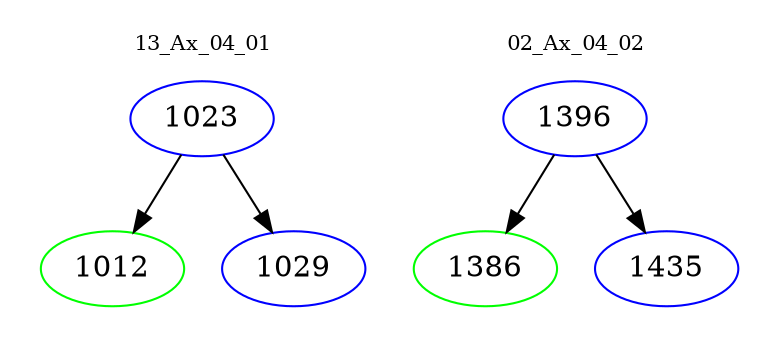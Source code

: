 digraph{
subgraph cluster_0 {
color = white
label = "13_Ax_04_01";
fontsize=10;
T0_1023 [label="1023", color="blue"]
T0_1023 -> T0_1012 [color="black"]
T0_1012 [label="1012", color="green"]
T0_1023 -> T0_1029 [color="black"]
T0_1029 [label="1029", color="blue"]
}
subgraph cluster_1 {
color = white
label = "02_Ax_04_02";
fontsize=10;
T1_1396 [label="1396", color="blue"]
T1_1396 -> T1_1386 [color="black"]
T1_1386 [label="1386", color="green"]
T1_1396 -> T1_1435 [color="black"]
T1_1435 [label="1435", color="blue"]
}
}
